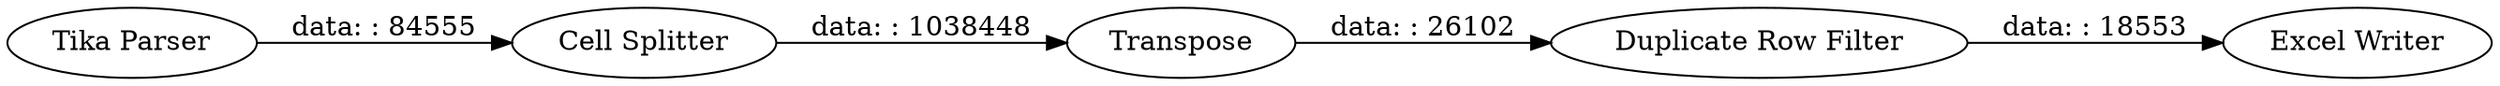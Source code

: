 digraph {
	"-1612606470443016966_10" [label="Excel Writer"]
	"-1612606470443016966_2" [label="Cell Splitter"]
	"-1612606470443016966_3" [label=Transpose]
	"-1612606470443016966_1" [label="Tika Parser"]
	"-1612606470443016966_4" [label="Duplicate Row Filter"]
	"-1612606470443016966_1" -> "-1612606470443016966_2" [label="data: : 84555"]
	"-1612606470443016966_3" -> "-1612606470443016966_4" [label="data: : 26102"]
	"-1612606470443016966_2" -> "-1612606470443016966_3" [label="data: : 1038448"]
	"-1612606470443016966_4" -> "-1612606470443016966_10" [label="data: : 18553"]
	rankdir=LR
}
